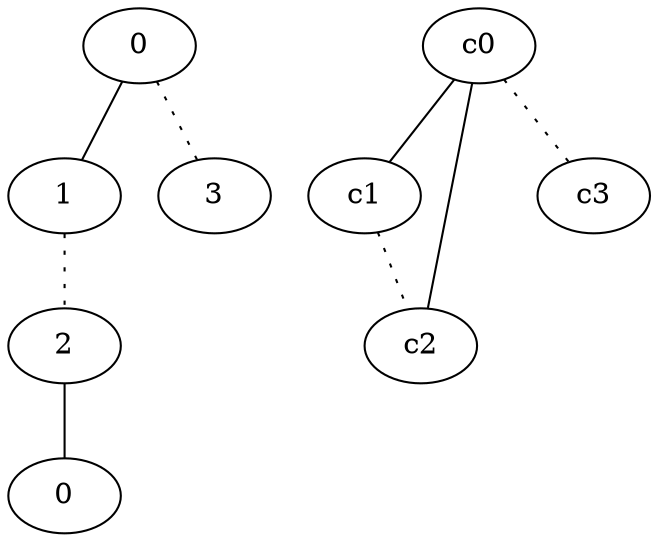 graph {
a0[label=0];
a1[label=1];
a2[label=2];
a3[label=0];
a4[label=3];
a0 -- a1;
a0 -- a4 [style=dotted];
a1 -- a2 [style=dotted];
a2 -- a3;
c0 -- c1;
c0 -- c2;
c0 -- c3 [style=dotted];
c1 -- c2 [style=dotted];
}
